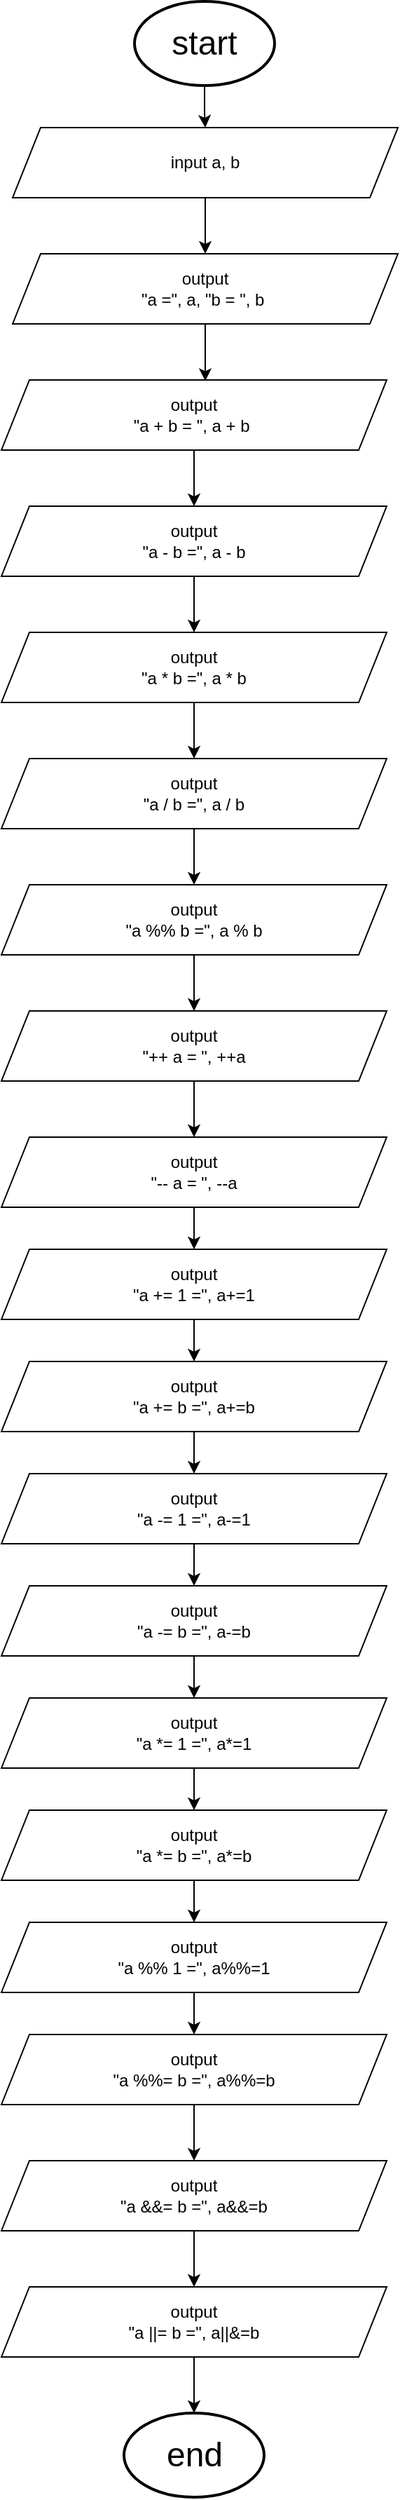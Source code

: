 <mxfile version="25.0.3">
  <diagram name="Page-1" id="O76CoSSS4_vtNnGX_j4h">
    <mxGraphModel dx="683" dy="355" grid="1" gridSize="10" guides="1" tooltips="1" connect="1" arrows="1" fold="1" page="1" pageScale="1" pageWidth="850" pageHeight="1100" math="0" shadow="0">
      <root>
        <mxCell id="0" />
        <mxCell id="1" parent="0" />
        <mxCell id="9QsCQ8ZVV1BmiYCQ39cF-23" style="edgeStyle=orthogonalEdgeStyle;rounded=0;orthogonalLoop=1;jettySize=auto;html=1;entryX=0.5;entryY=0;entryDx=0;entryDy=0;" edge="1" parent="1" source="9QsCQ8ZVV1BmiYCQ39cF-1" target="9QsCQ8ZVV1BmiYCQ39cF-3">
          <mxGeometry relative="1" as="geometry" />
        </mxCell>
        <mxCell id="9QsCQ8ZVV1BmiYCQ39cF-1" value="&lt;font style=&quot;font-size: 24px;&quot;&gt;start&lt;/font&gt;" style="strokeWidth=2;html=1;shape=mxgraph.flowchart.start_1;whiteSpace=wrap;" vertex="1" parent="1">
          <mxGeometry x="375" y="40" width="100" height="60" as="geometry" />
        </mxCell>
        <mxCell id="9QsCQ8ZVV1BmiYCQ39cF-2" value="&lt;font style=&quot;font-size: 24px;&quot;&gt;end&lt;/font&gt;" style="strokeWidth=2;html=1;shape=mxgraph.flowchart.start_1;whiteSpace=wrap;" vertex="1" parent="1">
          <mxGeometry x="367.5" y="1760" width="100" height="60" as="geometry" />
        </mxCell>
        <mxCell id="9QsCQ8ZVV1BmiYCQ39cF-24" style="edgeStyle=orthogonalEdgeStyle;rounded=0;orthogonalLoop=1;jettySize=auto;html=1;entryX=0.5;entryY=0;entryDx=0;entryDy=0;" edge="1" parent="1" source="9QsCQ8ZVV1BmiYCQ39cF-3" target="9QsCQ8ZVV1BmiYCQ39cF-4">
          <mxGeometry relative="1" as="geometry" />
        </mxCell>
        <mxCell id="9QsCQ8ZVV1BmiYCQ39cF-3" value="input a, b" style="shape=parallelogram;perimeter=parallelogramPerimeter;whiteSpace=wrap;html=1;fixedSize=1;" vertex="1" parent="1">
          <mxGeometry x="288" y="130" width="275" height="50" as="geometry" />
        </mxCell>
        <mxCell id="9QsCQ8ZVV1BmiYCQ39cF-4" value="output&lt;div&gt;&quot;a =&quot;, a, &quot;b = &quot;, b&amp;nbsp;&lt;/div&gt;" style="shape=parallelogram;perimeter=parallelogramPerimeter;whiteSpace=wrap;html=1;fixedSize=1;" vertex="1" parent="1">
          <mxGeometry x="288" y="220" width="275" height="50" as="geometry" />
        </mxCell>
        <mxCell id="9QsCQ8ZVV1BmiYCQ39cF-27" style="edgeStyle=orthogonalEdgeStyle;rounded=0;orthogonalLoop=1;jettySize=auto;html=1;entryX=0.5;entryY=0;entryDx=0;entryDy=0;" edge="1" parent="1" source="9QsCQ8ZVV1BmiYCQ39cF-5" target="9QsCQ8ZVV1BmiYCQ39cF-6">
          <mxGeometry relative="1" as="geometry" />
        </mxCell>
        <mxCell id="9QsCQ8ZVV1BmiYCQ39cF-5" value="output&lt;div&gt;&quot;a + b = &quot;, a + b&amp;nbsp;&lt;/div&gt;" style="shape=parallelogram;perimeter=parallelogramPerimeter;whiteSpace=wrap;html=1;fixedSize=1;" vertex="1" parent="1">
          <mxGeometry x="280" y="310" width="275" height="50" as="geometry" />
        </mxCell>
        <mxCell id="9QsCQ8ZVV1BmiYCQ39cF-28" style="edgeStyle=orthogonalEdgeStyle;rounded=0;orthogonalLoop=1;jettySize=auto;html=1;entryX=0.5;entryY=0;entryDx=0;entryDy=0;" edge="1" parent="1" source="9QsCQ8ZVV1BmiYCQ39cF-6" target="9QsCQ8ZVV1BmiYCQ39cF-7">
          <mxGeometry relative="1" as="geometry" />
        </mxCell>
        <mxCell id="9QsCQ8ZVV1BmiYCQ39cF-6" value="output&lt;br&gt;&quot;a - b =&quot;, a - b" style="shape=parallelogram;perimeter=parallelogramPerimeter;whiteSpace=wrap;html=1;fixedSize=1;" vertex="1" parent="1">
          <mxGeometry x="280" y="400" width="275" height="50" as="geometry" />
        </mxCell>
        <mxCell id="9QsCQ8ZVV1BmiYCQ39cF-29" style="edgeStyle=orthogonalEdgeStyle;rounded=0;orthogonalLoop=1;jettySize=auto;html=1;entryX=0.5;entryY=0;entryDx=0;entryDy=0;" edge="1" parent="1" source="9QsCQ8ZVV1BmiYCQ39cF-7" target="9QsCQ8ZVV1BmiYCQ39cF-8">
          <mxGeometry relative="1" as="geometry" />
        </mxCell>
        <mxCell id="9QsCQ8ZVV1BmiYCQ39cF-7" value="output&lt;br&gt;&quot;a * b =&quot;, a * b" style="shape=parallelogram;perimeter=parallelogramPerimeter;whiteSpace=wrap;html=1;fixedSize=1;" vertex="1" parent="1">
          <mxGeometry x="280" y="490" width="275" height="50" as="geometry" />
        </mxCell>
        <mxCell id="9QsCQ8ZVV1BmiYCQ39cF-30" style="edgeStyle=orthogonalEdgeStyle;rounded=0;orthogonalLoop=1;jettySize=auto;html=1;entryX=0.5;entryY=0;entryDx=0;entryDy=0;" edge="1" parent="1" source="9QsCQ8ZVV1BmiYCQ39cF-8" target="9QsCQ8ZVV1BmiYCQ39cF-9">
          <mxGeometry relative="1" as="geometry" />
        </mxCell>
        <mxCell id="9QsCQ8ZVV1BmiYCQ39cF-8" value="output&lt;br&gt;&quot;a / b =&quot;, a / b" style="shape=parallelogram;perimeter=parallelogramPerimeter;whiteSpace=wrap;html=1;fixedSize=1;" vertex="1" parent="1">
          <mxGeometry x="280" y="580" width="275" height="50" as="geometry" />
        </mxCell>
        <mxCell id="9QsCQ8ZVV1BmiYCQ39cF-31" style="edgeStyle=orthogonalEdgeStyle;rounded=0;orthogonalLoop=1;jettySize=auto;html=1;entryX=0.5;entryY=0;entryDx=0;entryDy=0;" edge="1" parent="1" source="9QsCQ8ZVV1BmiYCQ39cF-9" target="9QsCQ8ZVV1BmiYCQ39cF-10">
          <mxGeometry relative="1" as="geometry" />
        </mxCell>
        <mxCell id="9QsCQ8ZVV1BmiYCQ39cF-9" value="output&lt;br&gt;&quot;a %% b =&quot;, a % b" style="shape=parallelogram;perimeter=parallelogramPerimeter;whiteSpace=wrap;html=1;fixedSize=1;" vertex="1" parent="1">
          <mxGeometry x="280" y="670" width="275" height="50" as="geometry" />
        </mxCell>
        <mxCell id="9QsCQ8ZVV1BmiYCQ39cF-32" style="edgeStyle=orthogonalEdgeStyle;rounded=0;orthogonalLoop=1;jettySize=auto;html=1;entryX=0.5;entryY=0;entryDx=0;entryDy=0;" edge="1" parent="1" source="9QsCQ8ZVV1BmiYCQ39cF-10" target="9QsCQ8ZVV1BmiYCQ39cF-11">
          <mxGeometry relative="1" as="geometry" />
        </mxCell>
        <mxCell id="9QsCQ8ZVV1BmiYCQ39cF-10" value="output&lt;br&gt;&quot;++ a = &quot;, ++a" style="shape=parallelogram;perimeter=parallelogramPerimeter;whiteSpace=wrap;html=1;fixedSize=1;" vertex="1" parent="1">
          <mxGeometry x="280" y="760" width="275" height="50" as="geometry" />
        </mxCell>
        <mxCell id="9QsCQ8ZVV1BmiYCQ39cF-33" style="edgeStyle=orthogonalEdgeStyle;rounded=0;orthogonalLoop=1;jettySize=auto;html=1;entryX=0.5;entryY=0;entryDx=0;entryDy=0;" edge="1" parent="1" source="9QsCQ8ZVV1BmiYCQ39cF-11" target="9QsCQ8ZVV1BmiYCQ39cF-12">
          <mxGeometry relative="1" as="geometry" />
        </mxCell>
        <mxCell id="9QsCQ8ZVV1BmiYCQ39cF-11" value="output&lt;br&gt;&quot;-- a = &quot;, --a" style="shape=parallelogram;perimeter=parallelogramPerimeter;whiteSpace=wrap;html=1;fixedSize=1;" vertex="1" parent="1">
          <mxGeometry x="280" y="850" width="275" height="50" as="geometry" />
        </mxCell>
        <mxCell id="9QsCQ8ZVV1BmiYCQ39cF-34" style="edgeStyle=orthogonalEdgeStyle;rounded=0;orthogonalLoop=1;jettySize=auto;html=1;entryX=0.5;entryY=0;entryDx=0;entryDy=0;" edge="1" parent="1" source="9QsCQ8ZVV1BmiYCQ39cF-12" target="9QsCQ8ZVV1BmiYCQ39cF-13">
          <mxGeometry relative="1" as="geometry" />
        </mxCell>
        <mxCell id="9QsCQ8ZVV1BmiYCQ39cF-12" value="output&lt;br&gt;&quot;a += 1 =&quot;, a+=1" style="shape=parallelogram;perimeter=parallelogramPerimeter;whiteSpace=wrap;html=1;fixedSize=1;" vertex="1" parent="1">
          <mxGeometry x="280" y="930" width="275" height="50" as="geometry" />
        </mxCell>
        <mxCell id="9QsCQ8ZVV1BmiYCQ39cF-35" style="edgeStyle=orthogonalEdgeStyle;rounded=0;orthogonalLoop=1;jettySize=auto;html=1;entryX=0.5;entryY=0;entryDx=0;entryDy=0;" edge="1" parent="1" source="9QsCQ8ZVV1BmiYCQ39cF-13" target="9QsCQ8ZVV1BmiYCQ39cF-14">
          <mxGeometry relative="1" as="geometry" />
        </mxCell>
        <mxCell id="9QsCQ8ZVV1BmiYCQ39cF-13" value="output&lt;br&gt;&quot;a += b =&quot;, a+=b" style="shape=parallelogram;perimeter=parallelogramPerimeter;whiteSpace=wrap;html=1;fixedSize=1;" vertex="1" parent="1">
          <mxGeometry x="280" y="1010" width="275" height="50" as="geometry" />
        </mxCell>
        <mxCell id="9QsCQ8ZVV1BmiYCQ39cF-14" value="output&lt;br&gt;&quot;a -= 1 =&quot;, a-=1" style="shape=parallelogram;perimeter=parallelogramPerimeter;whiteSpace=wrap;html=1;fixedSize=1;" vertex="1" parent="1">
          <mxGeometry x="280" y="1090" width="275" height="50" as="geometry" />
        </mxCell>
        <mxCell id="9QsCQ8ZVV1BmiYCQ39cF-37" style="edgeStyle=orthogonalEdgeStyle;rounded=0;orthogonalLoop=1;jettySize=auto;html=1;entryX=0.5;entryY=0;entryDx=0;entryDy=0;" edge="1" parent="1" source="9QsCQ8ZVV1BmiYCQ39cF-15" target="9QsCQ8ZVV1BmiYCQ39cF-16">
          <mxGeometry relative="1" as="geometry" />
        </mxCell>
        <mxCell id="9QsCQ8ZVV1BmiYCQ39cF-15" value="output&lt;br&gt;&quot;a -= b =&quot;, a-=b" style="shape=parallelogram;perimeter=parallelogramPerimeter;whiteSpace=wrap;html=1;fixedSize=1;" vertex="1" parent="1">
          <mxGeometry x="280" y="1170" width="275" height="50" as="geometry" />
        </mxCell>
        <mxCell id="9QsCQ8ZVV1BmiYCQ39cF-38" style="edgeStyle=orthogonalEdgeStyle;rounded=0;orthogonalLoop=1;jettySize=auto;html=1;entryX=0.5;entryY=0;entryDx=0;entryDy=0;" edge="1" parent="1" source="9QsCQ8ZVV1BmiYCQ39cF-16" target="9QsCQ8ZVV1BmiYCQ39cF-17">
          <mxGeometry relative="1" as="geometry" />
        </mxCell>
        <mxCell id="9QsCQ8ZVV1BmiYCQ39cF-16" value="output&lt;br&gt;&quot;a *= 1 =&quot;, a*=1" style="shape=parallelogram;perimeter=parallelogramPerimeter;whiteSpace=wrap;html=1;fixedSize=1;" vertex="1" parent="1">
          <mxGeometry x="280" y="1250" width="275" height="50" as="geometry" />
        </mxCell>
        <mxCell id="9QsCQ8ZVV1BmiYCQ39cF-39" style="edgeStyle=orthogonalEdgeStyle;rounded=0;orthogonalLoop=1;jettySize=auto;html=1;entryX=0.5;entryY=0;entryDx=0;entryDy=0;" edge="1" parent="1" source="9QsCQ8ZVV1BmiYCQ39cF-17" target="9QsCQ8ZVV1BmiYCQ39cF-18">
          <mxGeometry relative="1" as="geometry" />
        </mxCell>
        <mxCell id="9QsCQ8ZVV1BmiYCQ39cF-17" value="output&lt;br&gt;&quot;a *= b =&quot;, a*=b" style="shape=parallelogram;perimeter=parallelogramPerimeter;whiteSpace=wrap;html=1;fixedSize=1;" vertex="1" parent="1">
          <mxGeometry x="280" y="1330" width="275" height="50" as="geometry" />
        </mxCell>
        <mxCell id="9QsCQ8ZVV1BmiYCQ39cF-40" style="edgeStyle=orthogonalEdgeStyle;rounded=0;orthogonalLoop=1;jettySize=auto;html=1;entryX=0.5;entryY=0;entryDx=0;entryDy=0;" edge="1" parent="1" source="9QsCQ8ZVV1BmiYCQ39cF-18" target="9QsCQ8ZVV1BmiYCQ39cF-19">
          <mxGeometry relative="1" as="geometry" />
        </mxCell>
        <mxCell id="9QsCQ8ZVV1BmiYCQ39cF-18" value="output&lt;br&gt;&quot;a %% 1 =&quot;, a%%=1" style="shape=parallelogram;perimeter=parallelogramPerimeter;whiteSpace=wrap;html=1;fixedSize=1;" vertex="1" parent="1">
          <mxGeometry x="280" y="1410" width="275" height="50" as="geometry" />
        </mxCell>
        <mxCell id="9QsCQ8ZVV1BmiYCQ39cF-41" style="edgeStyle=orthogonalEdgeStyle;rounded=0;orthogonalLoop=1;jettySize=auto;html=1;entryX=0.5;entryY=0;entryDx=0;entryDy=0;" edge="1" parent="1" source="9QsCQ8ZVV1BmiYCQ39cF-19" target="9QsCQ8ZVV1BmiYCQ39cF-21">
          <mxGeometry relative="1" as="geometry" />
        </mxCell>
        <mxCell id="9QsCQ8ZVV1BmiYCQ39cF-19" value="output&lt;br&gt;&quot;a %%= b =&quot;, a%%=b" style="shape=parallelogram;perimeter=parallelogramPerimeter;whiteSpace=wrap;html=1;fixedSize=1;" vertex="1" parent="1">
          <mxGeometry x="280" y="1490" width="275" height="50" as="geometry" />
        </mxCell>
        <mxCell id="9QsCQ8ZVV1BmiYCQ39cF-42" style="edgeStyle=orthogonalEdgeStyle;rounded=0;orthogonalLoop=1;jettySize=auto;html=1;entryX=0.5;entryY=0;entryDx=0;entryDy=0;" edge="1" parent="1" source="9QsCQ8ZVV1BmiYCQ39cF-21" target="9QsCQ8ZVV1BmiYCQ39cF-22">
          <mxGeometry relative="1" as="geometry" />
        </mxCell>
        <mxCell id="9QsCQ8ZVV1BmiYCQ39cF-21" value="output&lt;br&gt;&quot;a &amp;amp;&amp;amp;= b =&quot;, a&amp;amp;&amp;amp;=b" style="shape=parallelogram;perimeter=parallelogramPerimeter;whiteSpace=wrap;html=1;fixedSize=1;" vertex="1" parent="1">
          <mxGeometry x="280" y="1580" width="275" height="50" as="geometry" />
        </mxCell>
        <mxCell id="9QsCQ8ZVV1BmiYCQ39cF-22" value="output&lt;br&gt;&quot;a ||= b =&quot;, a||&amp;amp;=b" style="shape=parallelogram;perimeter=parallelogramPerimeter;whiteSpace=wrap;html=1;fixedSize=1;" vertex="1" parent="1">
          <mxGeometry x="280" y="1670" width="275" height="50" as="geometry" />
        </mxCell>
        <mxCell id="9QsCQ8ZVV1BmiYCQ39cF-25" style="edgeStyle=orthogonalEdgeStyle;rounded=0;orthogonalLoop=1;jettySize=auto;html=1;entryX=0.529;entryY=0.014;entryDx=0;entryDy=0;entryPerimeter=0;" edge="1" parent="1" source="9QsCQ8ZVV1BmiYCQ39cF-4" target="9QsCQ8ZVV1BmiYCQ39cF-5">
          <mxGeometry relative="1" as="geometry" />
        </mxCell>
        <mxCell id="9QsCQ8ZVV1BmiYCQ39cF-36" style="edgeStyle=orthogonalEdgeStyle;rounded=0;orthogonalLoop=1;jettySize=auto;html=1;entryX=0.5;entryY=0;entryDx=0;entryDy=0;" edge="1" parent="1" source="9QsCQ8ZVV1BmiYCQ39cF-14" target="9QsCQ8ZVV1BmiYCQ39cF-15">
          <mxGeometry relative="1" as="geometry" />
        </mxCell>
        <mxCell id="9QsCQ8ZVV1BmiYCQ39cF-43" style="edgeStyle=orthogonalEdgeStyle;rounded=0;orthogonalLoop=1;jettySize=auto;html=1;entryX=0.5;entryY=0;entryDx=0;entryDy=0;entryPerimeter=0;" edge="1" parent="1" source="9QsCQ8ZVV1BmiYCQ39cF-22" target="9QsCQ8ZVV1BmiYCQ39cF-2">
          <mxGeometry relative="1" as="geometry" />
        </mxCell>
      </root>
    </mxGraphModel>
  </diagram>
</mxfile>
